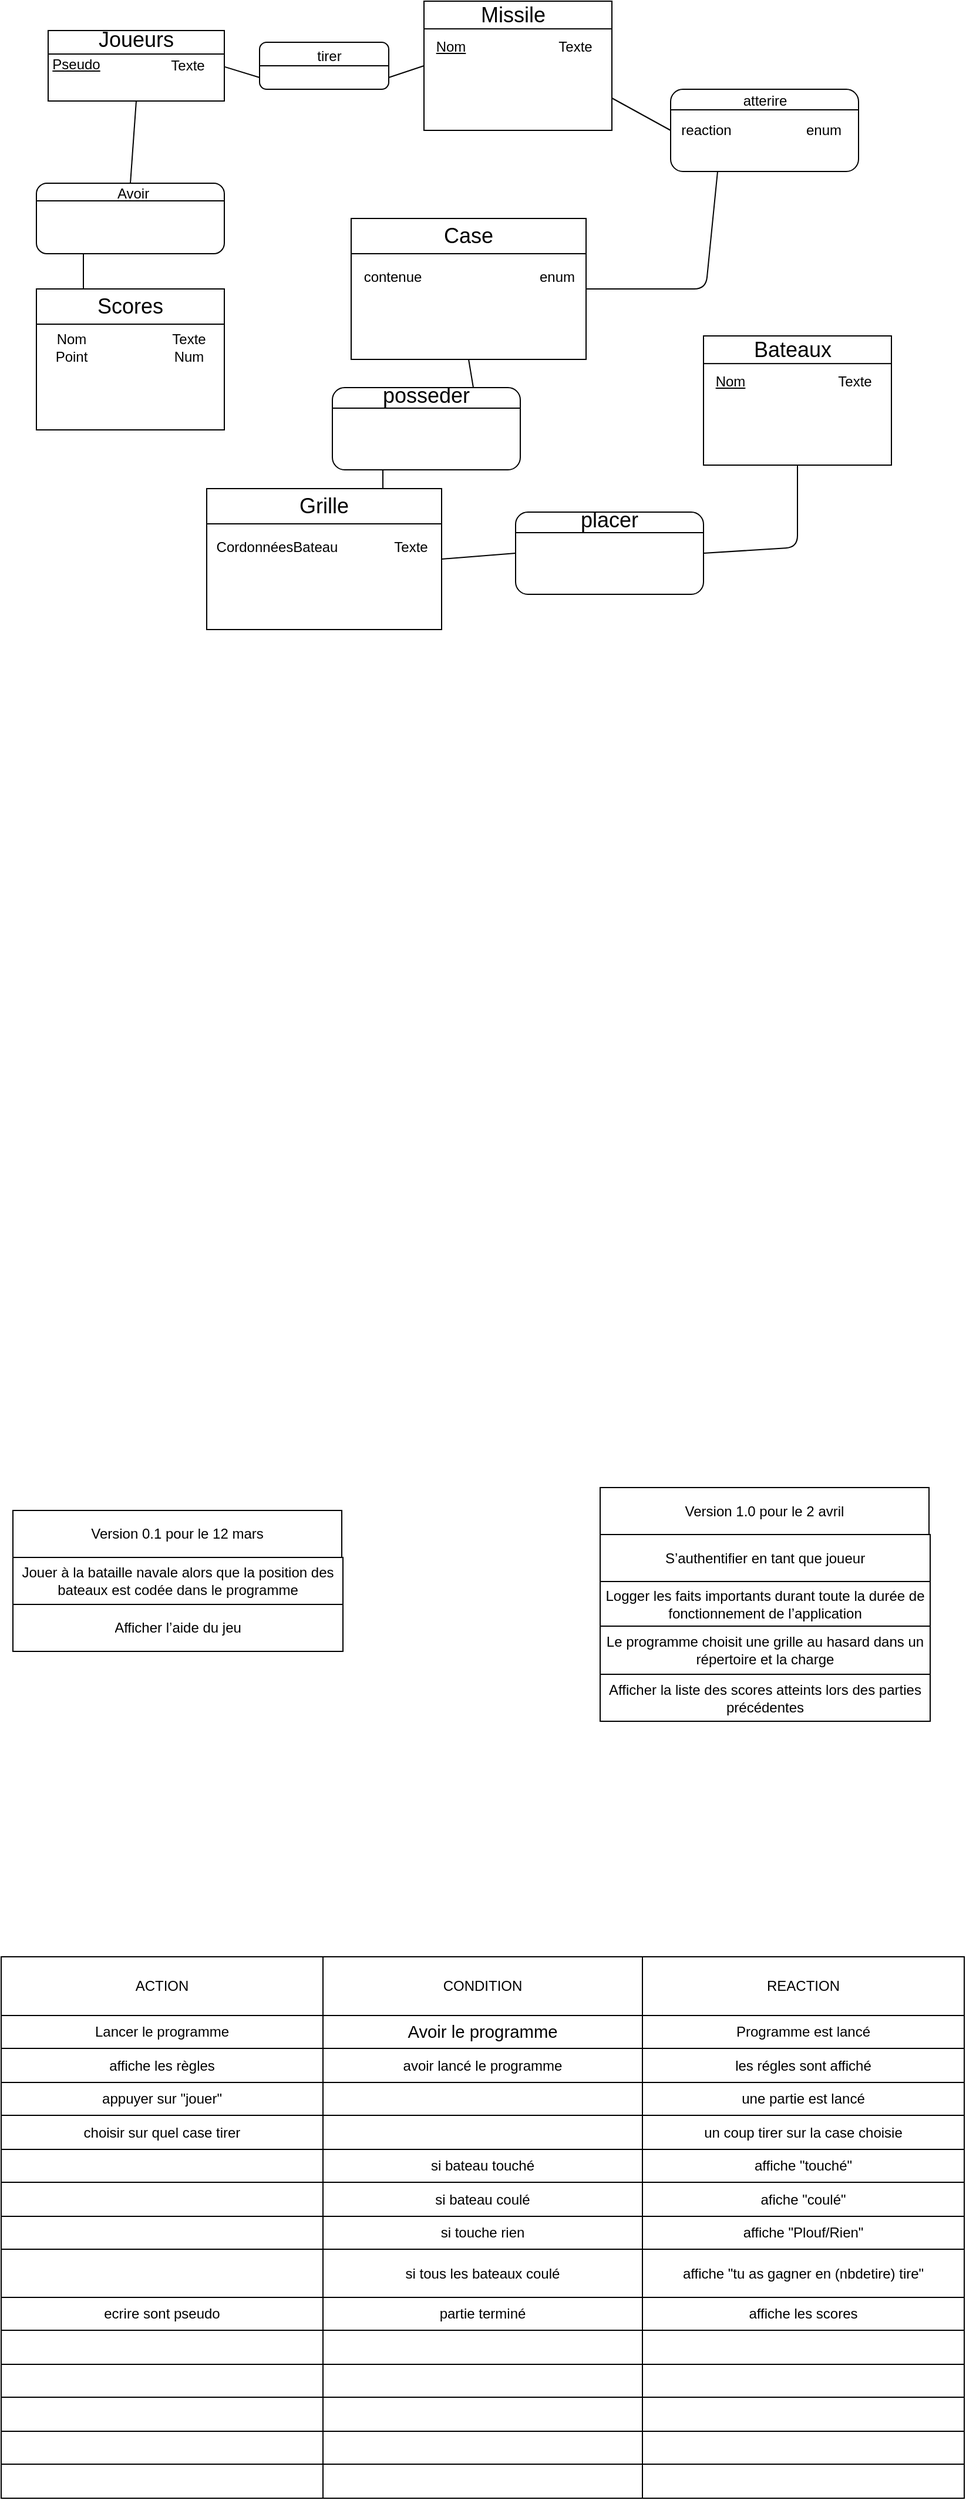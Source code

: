 <mxfile version="13.7.9" type="embed"><diagram id="U3FupeBdQpJO2BwBv6Ng" name="Page-1"><mxGraphModel dx="746" dy="532" grid="1" gridSize="10" guides="1" tooltips="1" connect="1" arrows="1" fold="1" page="1" pageScale="1" pageWidth="827" pageHeight="1169" math="0" shadow="0"><root><mxCell id="0"/><mxCell id="1" parent="0"/><mxCell id="x8lS3_IG5x0d_vdqBzvw-39" value="Version 0.1 pour le 12 mars" style="whiteSpace=wrap;html=1;" parent="1" vertex="1"><mxGeometry x="10" y="1320" width="280" height="40" as="geometry"/></mxCell><mxCell id="x8lS3_IG5x0d_vdqBzvw-40" value="Version 1.0 pour le 2 avril" style="whiteSpace=wrap;html=1;" parent="1" vertex="1"><mxGeometry x="510" y="1300.5" width="280" height="40" as="geometry"/></mxCell><mxCell id="6" value="" style="shape=table;html=1;whiteSpace=wrap;startSize=0;container=1;collapsible=0;childLayout=tableLayout;" parent="1" vertex="1"><mxGeometry y="1700" width="820" height="461.0" as="geometry"/></mxCell><mxCell id="7" value="" style="shape=partialRectangle;html=1;whiteSpace=wrap;collapsible=0;dropTarget=0;pointerEvents=0;fillColor=none;top=0;left=0;bottom=0;right=0;points=[[0,0.5],[1,0.5]];portConstraint=eastwest;" parent="6" vertex="1"><mxGeometry width="820" height="50" as="geometry"/></mxCell><mxCell id="8" value="ACTION" style="shape=partialRectangle;html=1;whiteSpace=wrap;connectable=0;overflow=hidden;fillColor=none;top=0;left=0;bottom=0;right=0;" parent="7" vertex="1"><mxGeometry width="274" height="50" as="geometry"/></mxCell><mxCell id="9" value="CONDITION" style="shape=partialRectangle;html=1;whiteSpace=wrap;connectable=0;overflow=hidden;fillColor=none;top=0;left=0;bottom=0;right=0;" parent="7" vertex="1"><mxGeometry x="274" width="272" height="50" as="geometry"/></mxCell><mxCell id="10" value="REACTION" style="shape=partialRectangle;html=1;whiteSpace=wrap;connectable=0;overflow=hidden;fillColor=none;top=0;left=0;bottom=0;right=0;" parent="7" vertex="1"><mxGeometry x="546" width="274" height="50" as="geometry"/></mxCell><mxCell id="11" value="" style="shape=partialRectangle;html=1;whiteSpace=wrap;collapsible=0;dropTarget=0;pointerEvents=0;fillColor=none;top=0;left=0;bottom=0;right=0;points=[[0,0.5],[1,0.5]];portConstraint=eastwest;" parent="6" vertex="1"><mxGeometry y="50" width="820" height="28" as="geometry"/></mxCell><mxCell id="12" value="Lancer le programme" style="shape=partialRectangle;html=1;whiteSpace=wrap;connectable=0;overflow=hidden;fillColor=none;top=0;left=0;bottom=0;right=0;" parent="11" vertex="1"><mxGeometry width="274" height="28" as="geometry"/></mxCell><mxCell id="13" value="&lt;span lang=&quot;FR-CH&quot; style=&quot;font-size: 11.0pt ; line-height: 107% ; font-family: &amp;#34;calibri&amp;#34; , sans-serif&quot;&gt;Avoir le programme&lt;/span&gt;" style="shape=partialRectangle;html=1;whiteSpace=wrap;connectable=0;overflow=hidden;fillColor=none;top=0;left=0;bottom=0;right=0;" parent="11" vertex="1"><mxGeometry x="274" width="272" height="28" as="geometry"/></mxCell><mxCell id="14" value="Programme est lancé" style="shape=partialRectangle;html=1;whiteSpace=wrap;connectable=0;overflow=hidden;fillColor=none;top=0;left=0;bottom=0;right=0;" parent="11" vertex="1"><mxGeometry x="546" width="274" height="28" as="geometry"/></mxCell><mxCell id="15" value="" style="shape=partialRectangle;html=1;whiteSpace=wrap;collapsible=0;dropTarget=0;pointerEvents=0;fillColor=none;top=0;left=0;bottom=0;right=0;points=[[0,0.5],[1,0.5]];portConstraint=eastwest;" parent="6" vertex="1"><mxGeometry y="78" width="820" height="29" as="geometry"/></mxCell><mxCell id="16" value="affiche les règles" style="shape=partialRectangle;html=1;whiteSpace=wrap;connectable=0;overflow=hidden;fillColor=none;top=0;left=0;bottom=0;right=0;" parent="15" vertex="1"><mxGeometry width="274" height="29" as="geometry"/></mxCell><mxCell id="17" value="avoir lancé le programme" style="shape=partialRectangle;html=1;whiteSpace=wrap;connectable=0;overflow=hidden;fillColor=none;top=0;left=0;bottom=0;right=0;" parent="15" vertex="1"><mxGeometry x="274" width="272" height="29" as="geometry"/></mxCell><mxCell id="18" value="les régles sont affiché" style="shape=partialRectangle;html=1;whiteSpace=wrap;connectable=0;overflow=hidden;fillColor=none;top=0;left=0;bottom=0;right=0;" parent="15" vertex="1"><mxGeometry x="546" width="274" height="29" as="geometry"/></mxCell><mxCell id="19" value="" style="shape=partialRectangle;html=1;whiteSpace=wrap;collapsible=0;dropTarget=0;pointerEvents=0;fillColor=none;top=0;left=0;bottom=0;right=0;points=[[0,0.5],[1,0.5]];portConstraint=eastwest;" parent="6" vertex="1"><mxGeometry y="107" width="820" height="28" as="geometry"/></mxCell><mxCell id="20" value="appuyer sur &quot;jouer&quot;" style="shape=partialRectangle;html=1;whiteSpace=wrap;connectable=0;overflow=hidden;fillColor=none;top=0;left=0;bottom=0;right=0;" parent="19" vertex="1"><mxGeometry width="274" height="28" as="geometry"/></mxCell><mxCell id="21" value="" style="shape=partialRectangle;html=1;whiteSpace=wrap;connectable=0;overflow=hidden;fillColor=none;top=0;left=0;bottom=0;right=0;" parent="19" vertex="1"><mxGeometry x="274" width="272" height="28" as="geometry"/></mxCell><mxCell id="22" value="une partie est lancé" style="shape=partialRectangle;html=1;whiteSpace=wrap;connectable=0;overflow=hidden;fillColor=none;top=0;left=0;bottom=0;right=0;" parent="19" vertex="1"><mxGeometry x="546" width="274" height="28" as="geometry"/></mxCell><mxCell id="23" value="" style="shape=partialRectangle;html=1;whiteSpace=wrap;collapsible=0;dropTarget=0;pointerEvents=0;fillColor=none;top=0;left=0;bottom=0;right=0;points=[[0,0.5],[1,0.5]];portConstraint=eastwest;" parent="6" vertex="1"><mxGeometry y="135" width="820" height="29" as="geometry"/></mxCell><mxCell id="24" value="choisir sur quel case tirer" style="shape=partialRectangle;html=1;whiteSpace=wrap;connectable=0;overflow=hidden;fillColor=none;top=0;left=0;bottom=0;right=0;" parent="23" vertex="1"><mxGeometry width="274" height="29" as="geometry"/></mxCell><mxCell id="25" value="" style="shape=partialRectangle;html=1;whiteSpace=wrap;connectable=0;overflow=hidden;fillColor=none;top=0;left=0;bottom=0;right=0;" parent="23" vertex="1"><mxGeometry x="274" width="272" height="29" as="geometry"/></mxCell><mxCell id="26" value="un coup tirer sur la case choisie" style="shape=partialRectangle;html=1;whiteSpace=wrap;connectable=0;overflow=hidden;fillColor=none;top=0;left=0;bottom=0;right=0;" parent="23" vertex="1"><mxGeometry x="546" width="274" height="29" as="geometry"/></mxCell><mxCell id="27" value="" style="shape=partialRectangle;html=1;whiteSpace=wrap;collapsible=0;dropTarget=0;pointerEvents=0;fillColor=none;top=0;left=0;bottom=0;right=0;points=[[0,0.5],[1,0.5]];portConstraint=eastwest;" parent="6" vertex="1"><mxGeometry y="164" width="820" height="28" as="geometry"/></mxCell><mxCell id="28" value="" style="shape=partialRectangle;html=1;whiteSpace=wrap;connectable=0;overflow=hidden;fillColor=none;top=0;left=0;bottom=0;right=0;" parent="27" vertex="1"><mxGeometry width="274" height="28" as="geometry"/></mxCell><mxCell id="29" value="si bateau touché" style="shape=partialRectangle;html=1;whiteSpace=wrap;connectable=0;overflow=hidden;fillColor=none;top=0;left=0;bottom=0;right=0;" parent="27" vertex="1"><mxGeometry x="274" width="272" height="28" as="geometry"/></mxCell><mxCell id="30" value="affiche &quot;touché&quot;" style="shape=partialRectangle;html=1;whiteSpace=wrap;connectable=0;overflow=hidden;fillColor=none;top=0;left=0;bottom=0;right=0;" parent="27" vertex="1"><mxGeometry x="546" width="274" height="28" as="geometry"/></mxCell><mxCell id="31" value="" style="shape=partialRectangle;html=1;whiteSpace=wrap;collapsible=0;dropTarget=0;pointerEvents=0;fillColor=none;top=0;left=0;bottom=0;right=0;points=[[0,0.5],[1,0.5]];portConstraint=eastwest;" parent="6" vertex="1"><mxGeometry y="192" width="820" height="29" as="geometry"/></mxCell><mxCell id="32" value="" style="shape=partialRectangle;html=1;whiteSpace=wrap;connectable=0;overflow=hidden;fillColor=none;top=0;left=0;bottom=0;right=0;" parent="31" vertex="1"><mxGeometry width="274" height="29" as="geometry"/></mxCell><mxCell id="33" value="si bateau coulé" style="shape=partialRectangle;html=1;whiteSpace=wrap;connectable=0;overflow=hidden;fillColor=none;top=0;left=0;bottom=0;right=0;" parent="31" vertex="1"><mxGeometry x="274" width="272" height="29" as="geometry"/></mxCell><mxCell id="34" value="afiche &quot;coulé&quot;" style="shape=partialRectangle;html=1;whiteSpace=wrap;connectable=0;overflow=hidden;fillColor=none;top=0;left=0;bottom=0;right=0;" parent="31" vertex="1"><mxGeometry x="546" width="274" height="29" as="geometry"/></mxCell><mxCell id="35" value="" style="shape=partialRectangle;html=1;whiteSpace=wrap;collapsible=0;dropTarget=0;pointerEvents=0;fillColor=none;top=0;left=0;bottom=0;right=0;points=[[0,0.5],[1,0.5]];portConstraint=eastwest;" parent="6" vertex="1"><mxGeometry y="221" width="820" height="28" as="geometry"/></mxCell><mxCell id="36" value="" style="shape=partialRectangle;html=1;whiteSpace=wrap;connectable=0;overflow=hidden;fillColor=none;top=0;left=0;bottom=0;right=0;" parent="35" vertex="1"><mxGeometry width="274" height="28" as="geometry"/></mxCell><mxCell id="37" value="si touche rien" style="shape=partialRectangle;html=1;whiteSpace=wrap;connectable=0;overflow=hidden;fillColor=none;top=0;left=0;bottom=0;right=0;" parent="35" vertex="1"><mxGeometry x="274" width="272" height="28" as="geometry"/></mxCell><mxCell id="38" value="affiche &quot;Plouf/Rien&quot;" style="shape=partialRectangle;html=1;whiteSpace=wrap;connectable=0;overflow=hidden;fillColor=none;top=0;left=0;bottom=0;right=0;" parent="35" vertex="1"><mxGeometry x="546" width="274" height="28" as="geometry"/></mxCell><mxCell id="39" value="" style="shape=partialRectangle;html=1;whiteSpace=wrap;collapsible=0;dropTarget=0;pointerEvents=0;fillColor=none;top=0;left=0;bottom=0;right=0;points=[[0,0.5],[1,0.5]];portConstraint=eastwest;" parent="6" vertex="1"><mxGeometry y="249" width="820" height="41" as="geometry"/></mxCell><mxCell id="40" value="" style="shape=partialRectangle;html=1;whiteSpace=wrap;connectable=0;overflow=hidden;fillColor=none;top=0;left=0;bottom=0;right=0;" parent="39" vertex="1"><mxGeometry width="274" height="41" as="geometry"/></mxCell><mxCell id="41" value="si tous les bateaux coulé" style="shape=partialRectangle;html=1;whiteSpace=wrap;connectable=0;overflow=hidden;fillColor=none;top=0;left=0;bottom=0;right=0;" parent="39" vertex="1"><mxGeometry x="274" width="272" height="41" as="geometry"/></mxCell><mxCell id="42" value="affiche &quot;tu as gagner en (nbdetire) tire&quot;" style="shape=partialRectangle;html=1;whiteSpace=wrap;connectable=0;overflow=hidden;fillColor=none;top=0;left=0;bottom=0;right=0;" parent="39" vertex="1"><mxGeometry x="546" width="274" height="41" as="geometry"/></mxCell><mxCell id="43" value="" style="shape=partialRectangle;html=1;whiteSpace=wrap;collapsible=0;dropTarget=0;pointerEvents=0;fillColor=none;top=0;left=0;bottom=0;right=0;points=[[0,0.5],[1,0.5]];portConstraint=eastwest;" parent="6" vertex="1"><mxGeometry y="290" width="820" height="28" as="geometry"/></mxCell><mxCell id="44" value="ecrire sont pseudo" style="shape=partialRectangle;html=1;whiteSpace=wrap;connectable=0;overflow=hidden;fillColor=none;top=0;left=0;bottom=0;right=0;" parent="43" vertex="1"><mxGeometry width="274" height="28" as="geometry"/></mxCell><mxCell id="45" value="partie terminé" style="shape=partialRectangle;html=1;whiteSpace=wrap;connectable=0;overflow=hidden;fillColor=none;top=0;left=0;bottom=0;right=0;" parent="43" vertex="1"><mxGeometry x="274" width="272" height="28" as="geometry"/></mxCell><mxCell id="46" value="affiche les scores" style="shape=partialRectangle;html=1;whiteSpace=wrap;connectable=0;overflow=hidden;fillColor=none;top=0;left=0;bottom=0;right=0;" parent="43" vertex="1"><mxGeometry x="546" width="274" height="28" as="geometry"/></mxCell><mxCell id="47" value="" style="shape=partialRectangle;html=1;whiteSpace=wrap;collapsible=0;dropTarget=0;pointerEvents=0;fillColor=none;top=0;left=0;bottom=0;right=0;points=[[0,0.5],[1,0.5]];portConstraint=eastwest;" parent="6" vertex="1"><mxGeometry y="318" width="820" height="29" as="geometry"/></mxCell><mxCell id="48" value="" style="shape=partialRectangle;html=1;whiteSpace=wrap;connectable=0;overflow=hidden;fillColor=none;top=0;left=0;bottom=0;right=0;" parent="47" vertex="1"><mxGeometry width="274" height="29" as="geometry"/></mxCell><mxCell id="49" value="" style="shape=partialRectangle;html=1;whiteSpace=wrap;connectable=0;overflow=hidden;fillColor=none;top=0;left=0;bottom=0;right=0;" parent="47" vertex="1"><mxGeometry x="274" width="272" height="29" as="geometry"/></mxCell><mxCell id="50" value="" style="shape=partialRectangle;html=1;whiteSpace=wrap;connectable=0;overflow=hidden;fillColor=none;top=0;left=0;bottom=0;right=0;" parent="47" vertex="1"><mxGeometry x="546" width="274" height="29" as="geometry"/></mxCell><mxCell id="119" value="" style="shape=partialRectangle;html=1;whiteSpace=wrap;collapsible=0;dropTarget=0;pointerEvents=0;fillColor=none;top=0;left=0;bottom=0;right=0;points=[[0,0.5],[1,0.5]];portConstraint=eastwest;" parent="6" vertex="1"><mxGeometry y="347" width="820" height="28" as="geometry"/></mxCell><mxCell id="120" value="" style="shape=partialRectangle;html=1;whiteSpace=wrap;connectable=0;overflow=hidden;fillColor=none;top=0;left=0;bottom=0;right=0;" parent="119" vertex="1"><mxGeometry width="274" height="28" as="geometry"/></mxCell><mxCell id="121" value="" style="shape=partialRectangle;html=1;whiteSpace=wrap;connectable=0;overflow=hidden;fillColor=none;top=0;left=0;bottom=0;right=0;" parent="119" vertex="1"><mxGeometry x="274" width="272" height="28" as="geometry"/></mxCell><mxCell id="122" value="" style="shape=partialRectangle;html=1;whiteSpace=wrap;connectable=0;overflow=hidden;fillColor=none;top=0;left=0;bottom=0;right=0;" parent="119" vertex="1"><mxGeometry x="546" width="274" height="28" as="geometry"/></mxCell><mxCell id="123" value="" style="shape=partialRectangle;html=1;whiteSpace=wrap;collapsible=0;dropTarget=0;pointerEvents=0;fillColor=none;top=0;left=0;bottom=0;right=0;points=[[0,0.5],[1,0.5]];portConstraint=eastwest;" parent="6" vertex="1"><mxGeometry y="375" width="820" height="29" as="geometry"/></mxCell><mxCell id="124" value="" style="shape=partialRectangle;html=1;whiteSpace=wrap;connectable=0;overflow=hidden;fillColor=none;top=0;left=0;bottom=0;right=0;" parent="123" vertex="1"><mxGeometry width="274" height="29" as="geometry"/></mxCell><mxCell id="125" value="" style="shape=partialRectangle;html=1;whiteSpace=wrap;connectable=0;overflow=hidden;fillColor=none;top=0;left=0;bottom=0;right=0;" parent="123" vertex="1"><mxGeometry x="274" width="272" height="29" as="geometry"/></mxCell><mxCell id="126" value="" style="shape=partialRectangle;html=1;whiteSpace=wrap;connectable=0;overflow=hidden;fillColor=none;top=0;left=0;bottom=0;right=0;" parent="123" vertex="1"><mxGeometry x="546" width="274" height="29" as="geometry"/></mxCell><mxCell id="127" value="" style="shape=partialRectangle;html=1;whiteSpace=wrap;collapsible=0;dropTarget=0;pointerEvents=0;fillColor=none;top=0;left=0;bottom=0;right=0;points=[[0,0.5],[1,0.5]];portConstraint=eastwest;" parent="6" vertex="1"><mxGeometry y="404" width="820" height="28" as="geometry"/></mxCell><mxCell id="128" value="" style="shape=partialRectangle;html=1;whiteSpace=wrap;connectable=0;overflow=hidden;fillColor=none;top=0;left=0;bottom=0;right=0;" parent="127" vertex="1"><mxGeometry width="274" height="28" as="geometry"/></mxCell><mxCell id="129" value="" style="shape=partialRectangle;html=1;whiteSpace=wrap;connectable=0;overflow=hidden;fillColor=none;top=0;left=0;bottom=0;right=0;" parent="127" vertex="1"><mxGeometry x="274" width="272" height="28" as="geometry"/></mxCell><mxCell id="130" value="" style="shape=partialRectangle;html=1;whiteSpace=wrap;connectable=0;overflow=hidden;fillColor=none;top=0;left=0;bottom=0;right=0;" parent="127" vertex="1"><mxGeometry x="546" width="274" height="28" as="geometry"/></mxCell><mxCell id="131" value="" style="shape=partialRectangle;html=1;whiteSpace=wrap;collapsible=0;dropTarget=0;pointerEvents=0;fillColor=none;top=0;left=0;bottom=0;right=0;points=[[0,0.5],[1,0.5]];portConstraint=eastwest;" parent="6" vertex="1"><mxGeometry y="432" width="820" height="29" as="geometry"/></mxCell><mxCell id="132" value="" style="shape=partialRectangle;html=1;whiteSpace=wrap;connectable=0;overflow=hidden;fillColor=none;top=0;left=0;bottom=0;right=0;" parent="131" vertex="1"><mxGeometry width="274" height="29" as="geometry"/></mxCell><mxCell id="133" value="" style="shape=partialRectangle;html=1;whiteSpace=wrap;connectable=0;overflow=hidden;fillColor=none;top=0;left=0;bottom=0;right=0;" parent="131" vertex="1"><mxGeometry x="274" width="272" height="29" as="geometry"/></mxCell><mxCell id="134" value="" style="shape=partialRectangle;html=1;whiteSpace=wrap;connectable=0;overflow=hidden;fillColor=none;top=0;left=0;bottom=0;right=0;" parent="131" vertex="1"><mxGeometry x="546" width="274" height="29" as="geometry"/></mxCell><mxCell id="x8lS3_IG5x0d_vdqBzvw-23" value="" style="shape=table;html=1;whiteSpace=wrap;startSize=0;container=1;collapsible=0;childLayout=tableLayout;" parent="1" vertex="1"><mxGeometry x="10" y="1360" width="281" height="80" as="geometry"/></mxCell><mxCell id="x8lS3_IG5x0d_vdqBzvw-26" value="" style="shape=partialRectangle;html=1;whiteSpace=wrap;collapsible=0;dropTarget=0;pointerEvents=0;fillColor=none;top=0;left=0;bottom=0;right=0;points=[[0,0.5],[1,0.5]];portConstraint=eastwest;" parent="x8lS3_IG5x0d_vdqBzvw-23" vertex="1"><mxGeometry width="281" height="40" as="geometry"/></mxCell><mxCell id="x8lS3_IG5x0d_vdqBzvw-27" value="&lt;span style=&quot;text-align: justify ; text-indent: -24px&quot;&gt;Jouer à la bataille navale alors que la position des bateaux est codée dans le programme&lt;/span&gt;" style="shape=partialRectangle;html=1;whiteSpace=wrap;connectable=0;overflow=hidden;fillColor=none;top=0;left=0;bottom=0;right=0;" parent="x8lS3_IG5x0d_vdqBzvw-26" vertex="1"><mxGeometry width="281" height="40" as="geometry"/></mxCell><mxCell id="x8lS3_IG5x0d_vdqBzvw-28" value="" style="shape=partialRectangle;html=1;whiteSpace=wrap;collapsible=0;dropTarget=0;pointerEvents=0;fillColor=none;top=0;left=0;bottom=0;right=0;points=[[0,0.5],[1,0.5]];portConstraint=eastwest;" parent="x8lS3_IG5x0d_vdqBzvw-23" vertex="1"><mxGeometry y="40" width="281" height="40" as="geometry"/></mxCell><mxCell id="x8lS3_IG5x0d_vdqBzvw-29" value="&lt;span style=&quot;text-align: justify ; text-indent: -24px&quot;&gt;Afficher l’aide du jeu&lt;/span&gt;" style="shape=partialRectangle;html=1;whiteSpace=wrap;connectable=0;overflow=hidden;fillColor=none;top=0;left=0;bottom=0;right=0;" parent="x8lS3_IG5x0d_vdqBzvw-28" vertex="1"><mxGeometry width="281" height="40" as="geometry"/></mxCell><mxCell id="x8lS3_IG5x0d_vdqBzvw-12" value="" style="shape=table;html=1;whiteSpace=wrap;startSize=0;container=1;collapsible=0;childLayout=tableLayout;" parent="1" vertex="1"><mxGeometry x="510" y="1340.5" width="281" height="159" as="geometry"/></mxCell><mxCell id="x8lS3_IG5x0d_vdqBzvw-13" value="" style="shape=partialRectangle;html=1;whiteSpace=wrap;collapsible=0;dropTarget=0;pointerEvents=0;fillColor=none;top=0;left=0;bottom=0;right=0;points=[[0,0.5],[1,0.5]];portConstraint=eastwest;" parent="x8lS3_IG5x0d_vdqBzvw-12" vertex="1"><mxGeometry width="281" height="40" as="geometry"/></mxCell><mxCell id="x8lS3_IG5x0d_vdqBzvw-14" value="&lt;span style=&quot;text-indent: -24px&quot;&gt;S’authentifier en tant que joueur&lt;/span&gt;" style="shape=partialRectangle;html=1;whiteSpace=wrap;connectable=0;overflow=hidden;fillColor=none;top=0;left=0;bottom=0;right=0;" parent="x8lS3_IG5x0d_vdqBzvw-13" vertex="1"><mxGeometry width="281" height="40" as="geometry"/></mxCell><mxCell id="x8lS3_IG5x0d_vdqBzvw-15" value="" style="shape=partialRectangle;html=1;whiteSpace=wrap;collapsible=0;dropTarget=0;pointerEvents=0;fillColor=none;top=0;left=0;bottom=0;right=0;points=[[0,0.5],[1,0.5]];portConstraint=eastwest;" parent="x8lS3_IG5x0d_vdqBzvw-12" vertex="1"><mxGeometry y="40" width="281" height="38" as="geometry"/></mxCell><mxCell id="x8lS3_IG5x0d_vdqBzvw-16" value="&lt;span style=&quot;text-indent: -18pt&quot;&gt;Logger les faits importants durant toute la&amp;nbsp;&lt;/span&gt;&lt;span style=&quot;text-indent: -18pt&quot;&gt;durée de fonctionnement de l’application&lt;/span&gt;" style="shape=partialRectangle;html=1;whiteSpace=wrap;connectable=0;overflow=hidden;fillColor=none;top=0;left=0;bottom=0;right=0;" parent="x8lS3_IG5x0d_vdqBzvw-15" vertex="1"><mxGeometry width="281" height="38" as="geometry"/></mxCell><mxCell id="x8lS3_IG5x0d_vdqBzvw-17" value="" style="shape=partialRectangle;html=1;whiteSpace=wrap;collapsible=0;dropTarget=0;pointerEvents=0;fillColor=none;top=0;left=0;bottom=0;right=0;points=[[0,0.5],[1,0.5]];portConstraint=eastwest;" parent="x8lS3_IG5x0d_vdqBzvw-12" vertex="1"><mxGeometry y="78" width="281" height="41" as="geometry"/></mxCell><mxCell id="x8lS3_IG5x0d_vdqBzvw-18" value="&lt;span style=&quot;text-indent: -18pt&quot;&gt;Le programme choisit une grille au hasard dans&amp;nbsp;&lt;/span&gt;&lt;span style=&quot;text-indent: -18pt&quot;&gt;un répertoire et la charge&lt;/span&gt;" style="shape=partialRectangle;html=1;whiteSpace=wrap;connectable=0;overflow=hidden;fillColor=none;top=0;left=0;bottom=0;right=0;" parent="x8lS3_IG5x0d_vdqBzvw-17" vertex="1"><mxGeometry width="281" height="41" as="geometry"/></mxCell><mxCell id="x8lS3_IG5x0d_vdqBzvw-19" value="" style="shape=partialRectangle;html=1;whiteSpace=wrap;collapsible=0;dropTarget=0;pointerEvents=0;fillColor=none;top=0;left=0;bottom=0;right=0;points=[[0,0.5],[1,0.5]];portConstraint=eastwest;" parent="x8lS3_IG5x0d_vdqBzvw-12" vertex="1"><mxGeometry y="119" width="281" height="40" as="geometry"/></mxCell><mxCell id="x8lS3_IG5x0d_vdqBzvw-20" value="&lt;span style=&quot;text-indent: -18pt&quot;&gt;Afficher la liste des scores atteints lors des&amp;nbsp;&lt;/span&gt;&lt;span style=&quot;text-indent: -18pt&quot;&gt;parties précédentes&lt;/span&gt;" style="shape=partialRectangle;html=1;whiteSpace=wrap;connectable=0;overflow=hidden;fillColor=none;top=0;left=0;bottom=0;right=0;" parent="x8lS3_IG5x0d_vdqBzvw-19" vertex="1"><mxGeometry width="281" height="40" as="geometry"/></mxCell><mxCell id="138" value="" style="group" parent="1" vertex="1" connectable="0"><mxGeometry x="30" y="280" width="160" height="120" as="geometry"/></mxCell><mxCell id="139" value="" style="rounded=0;whiteSpace=wrap;html=1;" parent="138" vertex="1"><mxGeometry width="160" height="120" as="geometry"/></mxCell><mxCell id="140" value="" style="rounded=0;whiteSpace=wrap;html=1;" parent="138" vertex="1"><mxGeometry width="160" height="30" as="geometry"/></mxCell><mxCell id="141" value="&lt;font style=&quot;font-size: 18px&quot;&gt;Scores&lt;/font&gt;" style="text;html=1;strokeColor=none;fillColor=none;align=center;verticalAlign=middle;whiteSpace=wrap;rounded=0;" parent="138" vertex="1"><mxGeometry x="60" y="5" width="40" height="20" as="geometry"/></mxCell><mxCell id="142" value="Nom&lt;br&gt;Point" style="text;html=1;strokeColor=none;fillColor=none;align=center;verticalAlign=middle;whiteSpace=wrap;rounded=0;" parent="138" vertex="1"><mxGeometry x="10" y="40" width="40" height="20" as="geometry"/></mxCell><mxCell id="143" value="Texte&lt;br&gt;Num" style="text;html=1;strokeColor=none;fillColor=none;align=center;verticalAlign=middle;whiteSpace=wrap;rounded=0;" parent="138" vertex="1"><mxGeometry x="110" y="40" width="40" height="20" as="geometry"/></mxCell><mxCell id="144" value="" style="group" parent="1" vertex="1" connectable="0"><mxGeometry x="175" y="450" width="200" height="120" as="geometry"/></mxCell><mxCell id="145" value="" style="rounded=0;whiteSpace=wrap;html=1;" parent="144" vertex="1"><mxGeometry width="200" height="120" as="geometry"/></mxCell><mxCell id="146" value="" style="rounded=0;whiteSpace=wrap;html=1;" parent="144" vertex="1"><mxGeometry width="200" height="30" as="geometry"/></mxCell><mxCell id="147" value="&lt;font style=&quot;font-size: 18px&quot;&gt;Grille&lt;/font&gt;" style="text;html=1;strokeColor=none;fillColor=none;align=center;verticalAlign=middle;whiteSpace=wrap;rounded=0;" parent="144" vertex="1"><mxGeometry x="80" y="5" width="40" height="20" as="geometry"/></mxCell><mxCell id="148" value="CordonnéesBateau" style="text;html=1;strokeColor=none;fillColor=none;align=center;verticalAlign=middle;whiteSpace=wrap;rounded=0;" parent="144" vertex="1"><mxGeometry x="40" y="40" width="40" height="20" as="geometry"/></mxCell><mxCell id="149" value="Texte" style="text;html=1;strokeColor=none;fillColor=none;align=center;verticalAlign=middle;whiteSpace=wrap;rounded=0;" parent="144" vertex="1"><mxGeometry x="154" y="40" width="40" height="20" as="geometry"/></mxCell><mxCell id="150" value="" style="group" parent="1" vertex="1" connectable="0"><mxGeometry x="598" y="320" width="160" height="110" as="geometry"/></mxCell><mxCell id="151" value="" style="rounded=0;whiteSpace=wrap;html=1;" parent="150" vertex="1"><mxGeometry width="160" height="110" as="geometry"/></mxCell><mxCell id="152" value="" style="rounded=0;whiteSpace=wrap;html=1;" parent="150" vertex="1"><mxGeometry width="160" height="23.571" as="geometry"/></mxCell><mxCell id="153" value="&lt;font style=&quot;font-size: 18px&quot;&gt;Bateaux&lt;/font&gt;" style="text;html=1;strokeColor=none;fillColor=none;align=center;verticalAlign=middle;whiteSpace=wrap;rounded=0;" parent="150" vertex="1"><mxGeometry x="60.952" y="3.929" width="30.476" height="15.714" as="geometry"/></mxCell><mxCell id="154" value="&lt;u&gt;Nom&lt;/u&gt;&lt;br&gt;" style="text;html=1;strokeColor=none;fillColor=none;align=center;verticalAlign=middle;whiteSpace=wrap;rounded=0;" parent="150" vertex="1"><mxGeometry x="7.619" y="31.429" width="30.476" height="15.714" as="geometry"/></mxCell><mxCell id="155" value="Texte" style="text;html=1;strokeColor=none;fillColor=none;align=center;verticalAlign=middle;whiteSpace=wrap;rounded=0;" parent="150" vertex="1"><mxGeometry x="114.286" y="31.429" width="30.476" height="15.714" as="geometry"/></mxCell><mxCell id="156" value="" style="group" parent="1" vertex="1" connectable="0"><mxGeometry x="40" y="60" width="150" height="60" as="geometry"/></mxCell><mxCell id="157" value="" style="rounded=0;whiteSpace=wrap;html=1;" parent="156" vertex="1"><mxGeometry y="1.622" width="150" height="58.378" as="geometry"/></mxCell><mxCell id="158" value="" style="rounded=0;whiteSpace=wrap;html=1;" parent="156" vertex="1"><mxGeometry width="150" height="20" as="geometry"/></mxCell><mxCell id="159" value="&lt;font style=&quot;font-size: 18px&quot;&gt;Joueurs&lt;/font&gt;" style="text;html=1;strokeColor=none;fillColor=none;align=center;verticalAlign=middle;whiteSpace=wrap;rounded=0;" parent="156" vertex="1"><mxGeometry x="59.211" y="4.622" width="31.579" height="6.486" as="geometry"/></mxCell><mxCell id="160" value="&lt;u&gt;Pseudo&lt;/u&gt;" style="text;html=1;strokeColor=none;fillColor=none;align=center;verticalAlign=middle;whiteSpace=wrap;rounded=0;" parent="156" vertex="1"><mxGeometry x="7.895" y="25.351" width="31.579" height="6.486" as="geometry"/></mxCell><mxCell id="161" value="Texte" style="text;html=1;strokeColor=none;fillColor=none;align=center;verticalAlign=middle;whiteSpace=wrap;rounded=0;" parent="156" vertex="1"><mxGeometry x="102.632" y="26.351" width="31.579" height="6.486" as="geometry"/></mxCell><mxCell id="162" value="" style="rounded=1;whiteSpace=wrap;html=1;" parent="1" vertex="1"><mxGeometry x="30" y="190" width="160" height="60" as="geometry"/></mxCell><mxCell id="163" value="" style="endArrow=none;html=1;exitX=0;exitY=0.25;exitDx=0;exitDy=0;entryX=1;entryY=0.25;entryDx=0;entryDy=0;" parent="1" source="162" target="162" edge="1"><mxGeometry width="50" height="50" relative="1" as="geometry"><mxPoint x="330" y="280" as="sourcePoint"/><mxPoint x="380" y="230" as="targetPoint"/></mxGeometry></mxCell><mxCell id="164" value="Avoir" style="text;html=1;align=center;verticalAlign=middle;resizable=0;points=[];autosize=1;" parent="1" vertex="1"><mxGeometry x="92" y="189" width="40" height="20" as="geometry"/></mxCell><mxCell id="165" value="" style="endArrow=none;html=1;exitX=0.5;exitY=1;exitDx=0;exitDy=0;entryX=0.5;entryY=0;entryDx=0;entryDy=0;" parent="1" source="157" target="162" edge="1"><mxGeometry width="50" height="50" relative="1" as="geometry"><mxPoint x="330" y="280" as="sourcePoint"/><mxPoint x="380" y="230" as="targetPoint"/></mxGeometry></mxCell><mxCell id="166" value="" style="endArrow=none;html=1;exitX=0.25;exitY=1;exitDx=0;exitDy=0;entryX=0.25;entryY=0;entryDx=0;entryDy=0;" parent="1" source="162" target="140" edge="1"><mxGeometry width="50" height="50" relative="1" as="geometry"><mxPoint x="125" y="130" as="sourcePoint"/><mxPoint x="120" y="200" as="targetPoint"/></mxGeometry></mxCell><mxCell id="167" value="" style="group" parent="1" vertex="1" connectable="0"><mxGeometry x="360" y="35" width="160" height="110" as="geometry"/></mxCell><mxCell id="168" value="" style="rounded=0;whiteSpace=wrap;html=1;" parent="167" vertex="1"><mxGeometry width="160" height="110" as="geometry"/></mxCell><mxCell id="169" value="" style="rounded=0;whiteSpace=wrap;html=1;" parent="167" vertex="1"><mxGeometry width="160" height="23.571" as="geometry"/></mxCell><mxCell id="170" value="&lt;font style=&quot;font-size: 18px&quot;&gt;Missile&lt;/font&gt;" style="text;html=1;strokeColor=none;fillColor=none;align=center;verticalAlign=middle;whiteSpace=wrap;rounded=0;" parent="167" vertex="1"><mxGeometry x="60.952" y="3.929" width="30.476" height="15.714" as="geometry"/></mxCell><mxCell id="171" value="&lt;u&gt;Nom&lt;/u&gt;&lt;br&gt;" style="text;html=1;strokeColor=none;fillColor=none;align=center;verticalAlign=middle;whiteSpace=wrap;rounded=0;" parent="167" vertex="1"><mxGeometry x="7.619" y="31.429" width="30.476" height="15.714" as="geometry"/></mxCell><mxCell id="172" value="Texte" style="text;html=1;strokeColor=none;fillColor=none;align=center;verticalAlign=middle;whiteSpace=wrap;rounded=0;" parent="167" vertex="1"><mxGeometry x="114.286" y="31.429" width="30.476" height="15.714" as="geometry"/></mxCell><mxCell id="173" value="" style="group" parent="1" vertex="1" connectable="0"><mxGeometry x="220" y="70" width="110" height="40" as="geometry"/></mxCell><mxCell id="174" value="" style="rounded=1;whiteSpace=wrap;html=1;" parent="173" vertex="1"><mxGeometry width="110" height="40" as="geometry"/></mxCell><mxCell id="175" value="tirer" style="text;html=1;align=center;verticalAlign=middle;resizable=0;points=[];autosize=1;" parent="173" vertex="1"><mxGeometry x="39" y="2" width="40" height="20" as="geometry"/></mxCell><mxCell id="176" value="" style="endArrow=none;html=1;exitX=0;exitY=0.5;exitDx=0;exitDy=0;entryX=1;entryY=0.5;entryDx=0;entryDy=0;" parent="173" source="174" target="174" edge="1"><mxGeometry width="50" height="50" relative="1" as="geometry"><mxPoint x="110" y="210" as="sourcePoint"/><mxPoint x="160" y="160" as="targetPoint"/></mxGeometry></mxCell><mxCell id="177" value="" style="endArrow=none;html=1;exitX=0;exitY=0.5;exitDx=0;exitDy=0;entryX=1;entryY=0.75;entryDx=0;entryDy=0;" parent="1" source="168" target="174" edge="1"><mxGeometry width="50" height="50" relative="1" as="geometry"><mxPoint x="345" y="110" as="sourcePoint"/><mxPoint x="340" y="180" as="targetPoint"/></mxGeometry></mxCell><mxCell id="178" value="" style="endArrow=none;html=1;exitX=0;exitY=0.75;exitDx=0;exitDy=0;entryX=1;entryY=0.5;entryDx=0;entryDy=0;" parent="1" source="174" target="157" edge="1"><mxGeometry width="50" height="50" relative="1" as="geometry"><mxPoint x="135" y="140" as="sourcePoint"/><mxPoint x="130" y="210" as="targetPoint"/></mxGeometry></mxCell><mxCell id="187" value="" style="endArrow=none;html=1;entryX=0;entryY=0.5;entryDx=0;entryDy=0;exitX=1;exitY=0.75;exitDx=0;exitDy=0;" parent="1" source="168" target="209" edge="1"><mxGeometry width="50" height="50" relative="1" as="geometry"><mxPoint x="530" y="100" as="sourcePoint"/><mxPoint x="620" y="125" as="targetPoint"/><Array as="points"/></mxGeometry></mxCell><mxCell id="188" value="" style="endArrow=none;html=1;entryX=0.25;entryY=1;entryDx=0;entryDy=0;exitX=1;exitY=0.5;exitDx=0;exitDy=0;" parent="1" source="197" target="209" edge="1"><mxGeometry width="50" height="50" relative="1" as="geometry"><mxPoint x="700" y="160" as="sourcePoint"/><mxPoint x="580" y="200" as="targetPoint"/><Array as="points"><mxPoint x="600" y="280"/></Array></mxGeometry></mxCell><mxCell id="189" value="" style="rounded=1;whiteSpace=wrap;html=1;" parent="1" vertex="1"><mxGeometry x="438" y="470" width="160" height="70" as="geometry"/></mxCell><mxCell id="190" value="&lt;font style=&quot;font-size: 18px&quot;&gt;placer&lt;/font&gt;" style="text;html=1;strokeColor=none;fillColor=none;align=center;verticalAlign=middle;whiteSpace=wrap;rounded=0;" parent="1" vertex="1"><mxGeometry x="498" y="470" width="40" height="14" as="geometry"/></mxCell><mxCell id="191" value="" style="endArrow=none;html=1;exitX=0;exitY=0.25;exitDx=0;exitDy=0;entryX=1;entryY=0.25;entryDx=0;entryDy=0;" parent="1" source="189" target="189" edge="1"><mxGeometry width="50" height="50" relative="1" as="geometry"><mxPoint x="438" y="484.7" as="sourcePoint"/><mxPoint x="598" y="484.7" as="targetPoint"/><Array as="points"/></mxGeometry></mxCell><mxCell id="192" value="" style="endArrow=none;html=1;entryX=0.5;entryY=1;entryDx=0;entryDy=0;exitX=1;exitY=0.5;exitDx=0;exitDy=0;" parent="1" source="189" target="151" edge="1"><mxGeometry width="50" height="50" relative="1" as="geometry"><mxPoint x="330" y="280" as="sourcePoint"/><mxPoint x="380" y="230" as="targetPoint"/><Array as="points"><mxPoint x="678" y="500"/></Array></mxGeometry></mxCell><mxCell id="193" value="" style="endArrow=none;html=1;exitX=1;exitY=0.5;exitDx=0;exitDy=0;entryX=0;entryY=0.5;entryDx=0;entryDy=0;" parent="1" source="145" target="189" edge="1"><mxGeometry width="50" height="50" relative="1" as="geometry"><mxPoint x="330" y="280" as="sourcePoint"/><mxPoint x="380" y="230" as="targetPoint"/></mxGeometry></mxCell><mxCell id="196" value="" style="group" parent="1" vertex="1" connectable="0"><mxGeometry x="298" y="220" width="200" height="120" as="geometry"/></mxCell><mxCell id="197" value="" style="rounded=0;whiteSpace=wrap;html=1;" parent="196" vertex="1"><mxGeometry width="200" height="120" as="geometry"/></mxCell><mxCell id="198" value="" style="rounded=0;whiteSpace=wrap;html=1;" parent="196" vertex="1"><mxGeometry width="200" height="30" as="geometry"/></mxCell><mxCell id="199" value="&lt;font style=&quot;font-size: 18px&quot;&gt;Case&lt;/font&gt;" style="text;html=1;strokeColor=none;fillColor=none;align=center;verticalAlign=middle;whiteSpace=wrap;rounded=0;" parent="196" vertex="1"><mxGeometry x="80" y="5" width="40" height="20" as="geometry"/></mxCell><mxCell id="213" value="contenue" style="text;html=1;align=center;verticalAlign=middle;resizable=0;points=[];autosize=1;" parent="196" vertex="1"><mxGeometry y="40" width="70" height="20" as="geometry"/></mxCell><mxCell id="214" value="enum" style="text;html=1;align=center;verticalAlign=middle;resizable=0;points=[];autosize=1;" parent="196" vertex="1"><mxGeometry x="150" y="40" width="50" height="20" as="geometry"/></mxCell><mxCell id="202" value="" style="endArrow=none;html=1;exitX=0.75;exitY=0;exitDx=0;exitDy=0;" parent="1" source="146" edge="1"><mxGeometry width="50" height="50" relative="1" as="geometry"><mxPoint x="490" y="390" as="sourcePoint"/><mxPoint x="325" y="420" as="targetPoint"/></mxGeometry></mxCell><mxCell id="206" value="" style="group" parent="1" vertex="1" connectable="0"><mxGeometry x="282" y="364" width="160" height="70" as="geometry"/></mxCell><mxCell id="203" value="" style="rounded=1;whiteSpace=wrap;html=1;" parent="206" vertex="1"><mxGeometry width="160" height="70" as="geometry"/></mxCell><mxCell id="204" value="&lt;font style=&quot;font-size: 18px&quot;&gt;posseder&lt;/font&gt;" style="text;html=1;strokeColor=none;fillColor=none;align=center;verticalAlign=middle;whiteSpace=wrap;rounded=0;" parent="206" vertex="1"><mxGeometry x="60" width="40" height="14" as="geometry"/></mxCell><mxCell id="205" value="" style="endArrow=none;html=1;exitX=0;exitY=0.25;exitDx=0;exitDy=0;entryX=1;entryY=0.25;entryDx=0;entryDy=0;" parent="206" source="203" target="203" edge="1"><mxGeometry width="50" height="50" relative="1" as="geometry"><mxPoint y="14.7" as="sourcePoint"/><mxPoint x="160" y="14.7" as="targetPoint"/><Array as="points"/></mxGeometry></mxCell><mxCell id="207" value="" style="endArrow=none;html=1;exitX=0.5;exitY=1;exitDx=0;exitDy=0;entryX=0.75;entryY=0;entryDx=0;entryDy=0;" parent="1" source="197" target="203" edge="1"><mxGeometry width="50" height="50" relative="1" as="geometry"><mxPoint x="385" y="520" as="sourcePoint"/><mxPoint x="448" y="515" as="targetPoint"/></mxGeometry></mxCell><mxCell id="212" value="" style="group" parent="1" vertex="1" connectable="0"><mxGeometry x="570" y="110" width="160" height="70" as="geometry"/></mxCell><mxCell id="209" value="" style="rounded=1;whiteSpace=wrap;html=1;" parent="212" vertex="1"><mxGeometry width="160" height="70" as="geometry"/></mxCell><mxCell id="195" value="atterire" style="text;html=1;align=center;verticalAlign=middle;resizable=0;points=[];autosize=1;" parent="212" vertex="1"><mxGeometry x="55" width="50" height="20" as="geometry"/></mxCell><mxCell id="211" value="" style="endArrow=none;html=1;exitX=0;exitY=0.25;exitDx=0;exitDy=0;entryX=1;entryY=0.25;entryDx=0;entryDy=0;" parent="212" source="209" target="209" edge="1"><mxGeometry width="50" height="50" relative="1" as="geometry"><mxPoint x="530" y="234.7" as="sourcePoint"/><mxPoint x="690" y="234.7" as="targetPoint"/><Array as="points"/></mxGeometry></mxCell><mxCell id="215" value="reaction" style="text;html=1;align=center;verticalAlign=middle;resizable=0;points=[];autosize=1;" vertex="1" parent="212"><mxGeometry y="25" width="60" height="20" as="geometry"/></mxCell><mxCell id="216" value="enum" style="text;html=1;align=center;verticalAlign=middle;resizable=0;points=[];autosize=1;" vertex="1" parent="212"><mxGeometry x="105" y="25" width="50" height="20" as="geometry"/></mxCell></root></mxGraphModel></diagram></mxfile>